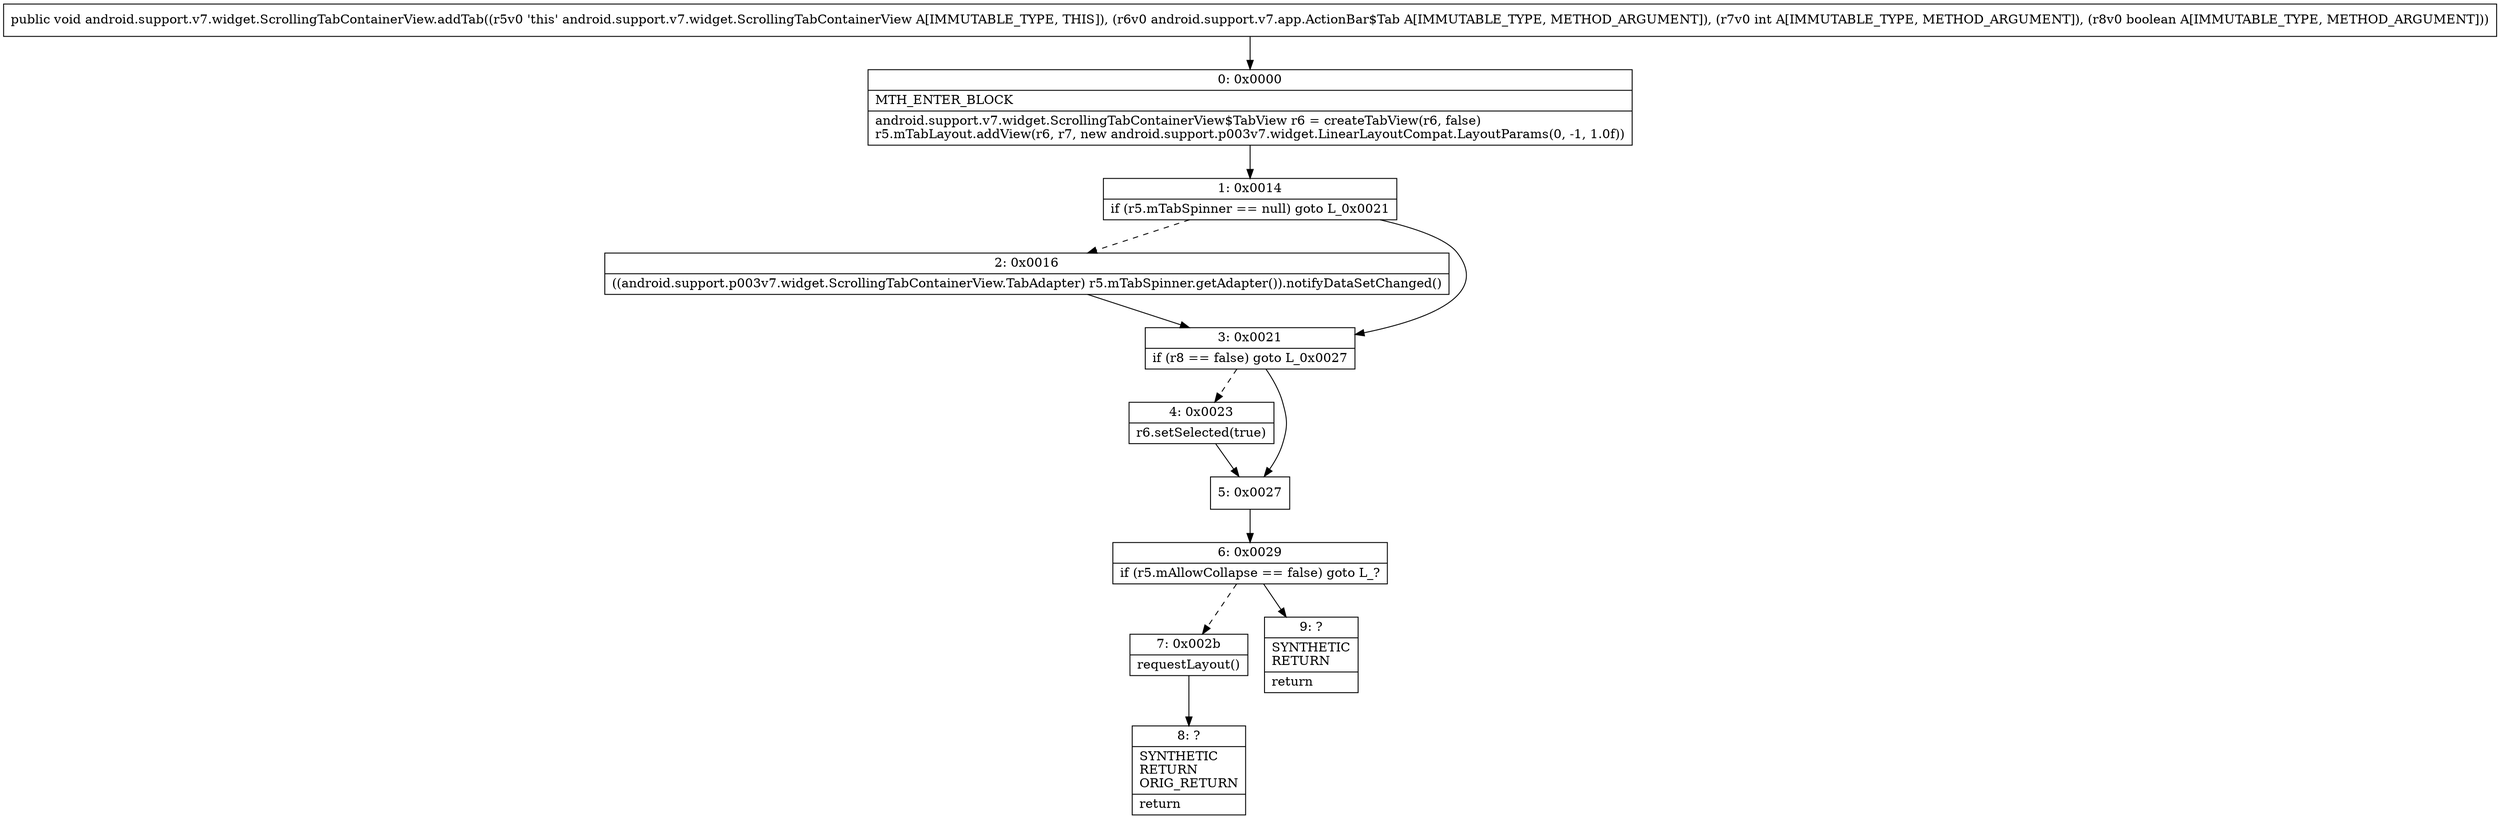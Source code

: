 digraph "CFG forandroid.support.v7.widget.ScrollingTabContainerView.addTab(Landroid\/support\/v7\/app\/ActionBar$Tab;IZ)V" {
Node_0 [shape=record,label="{0\:\ 0x0000|MTH_ENTER_BLOCK\l|android.support.v7.widget.ScrollingTabContainerView$TabView r6 = createTabView(r6, false)\lr5.mTabLayout.addView(r6, r7, new android.support.p003v7.widget.LinearLayoutCompat.LayoutParams(0, \-1, 1.0f))\l}"];
Node_1 [shape=record,label="{1\:\ 0x0014|if (r5.mTabSpinner == null) goto L_0x0021\l}"];
Node_2 [shape=record,label="{2\:\ 0x0016|((android.support.p003v7.widget.ScrollingTabContainerView.TabAdapter) r5.mTabSpinner.getAdapter()).notifyDataSetChanged()\l}"];
Node_3 [shape=record,label="{3\:\ 0x0021|if (r8 == false) goto L_0x0027\l}"];
Node_4 [shape=record,label="{4\:\ 0x0023|r6.setSelected(true)\l}"];
Node_5 [shape=record,label="{5\:\ 0x0027}"];
Node_6 [shape=record,label="{6\:\ 0x0029|if (r5.mAllowCollapse == false) goto L_?\l}"];
Node_7 [shape=record,label="{7\:\ 0x002b|requestLayout()\l}"];
Node_8 [shape=record,label="{8\:\ ?|SYNTHETIC\lRETURN\lORIG_RETURN\l|return\l}"];
Node_9 [shape=record,label="{9\:\ ?|SYNTHETIC\lRETURN\l|return\l}"];
MethodNode[shape=record,label="{public void android.support.v7.widget.ScrollingTabContainerView.addTab((r5v0 'this' android.support.v7.widget.ScrollingTabContainerView A[IMMUTABLE_TYPE, THIS]), (r6v0 android.support.v7.app.ActionBar$Tab A[IMMUTABLE_TYPE, METHOD_ARGUMENT]), (r7v0 int A[IMMUTABLE_TYPE, METHOD_ARGUMENT]), (r8v0 boolean A[IMMUTABLE_TYPE, METHOD_ARGUMENT])) }"];
MethodNode -> Node_0;
Node_0 -> Node_1;
Node_1 -> Node_2[style=dashed];
Node_1 -> Node_3;
Node_2 -> Node_3;
Node_3 -> Node_4[style=dashed];
Node_3 -> Node_5;
Node_4 -> Node_5;
Node_5 -> Node_6;
Node_6 -> Node_7[style=dashed];
Node_6 -> Node_9;
Node_7 -> Node_8;
}

